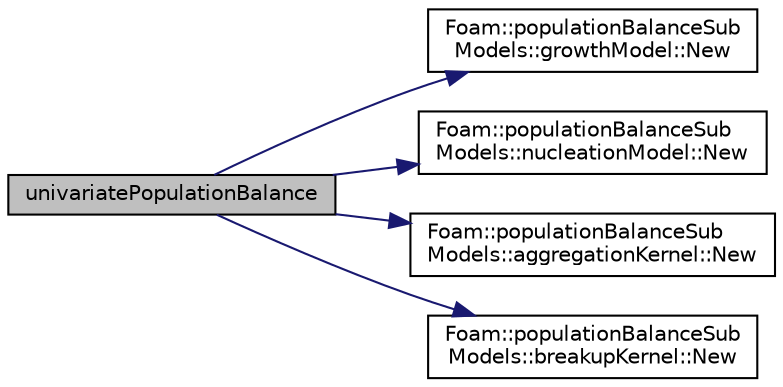 digraph "univariatePopulationBalance"
{
  bgcolor="transparent";
  edge [fontname="Helvetica",fontsize="10",labelfontname="Helvetica",labelfontsize="10"];
  node [fontname="Helvetica",fontsize="10",shape=record];
  rankdir="LR";
  Node0 [label="univariatePopulationBalance",height=0.2,width=0.4,color="black", fillcolor="grey75", style="filled", fontcolor="black"];
  Node0 -> Node1 [color="midnightblue",fontsize="10",style="solid",fontname="Helvetica"];
  Node1 [label="Foam::populationBalanceSub\lModels::growthModel::New",height=0.2,width=0.4,color="black",URL="$a02204.html#a7da088e2d1463d28793d9e080bf244a6"];
  Node0 -> Node2 [color="midnightblue",fontsize="10",style="solid",fontname="Helvetica"];
  Node2 [label="Foam::populationBalanceSub\lModels::nucleationModel::New",height=0.2,width=0.4,color="black",URL="$a02216.html#ac2e910cf2638a653967c10d92c364d2a"];
  Node0 -> Node3 [color="midnightblue",fontsize="10",style="solid",fontname="Helvetica"];
  Node3 [label="Foam::populationBalanceSub\lModels::aggregationKernel::New",height=0.2,width=0.4,color="black",URL="$a02080.html#aa4fd05f8720fbd55876a9a023be94855"];
  Node0 -> Node4 [color="midnightblue",fontsize="10",style="solid",fontname="Helvetica"];
  Node4 [label="Foam::populationBalanceSub\lModels::breakupKernel::New",height=0.2,width=0.4,color="black",URL="$a02112.html#ab499b2327814c15e167416a75c06fd61"];
}

